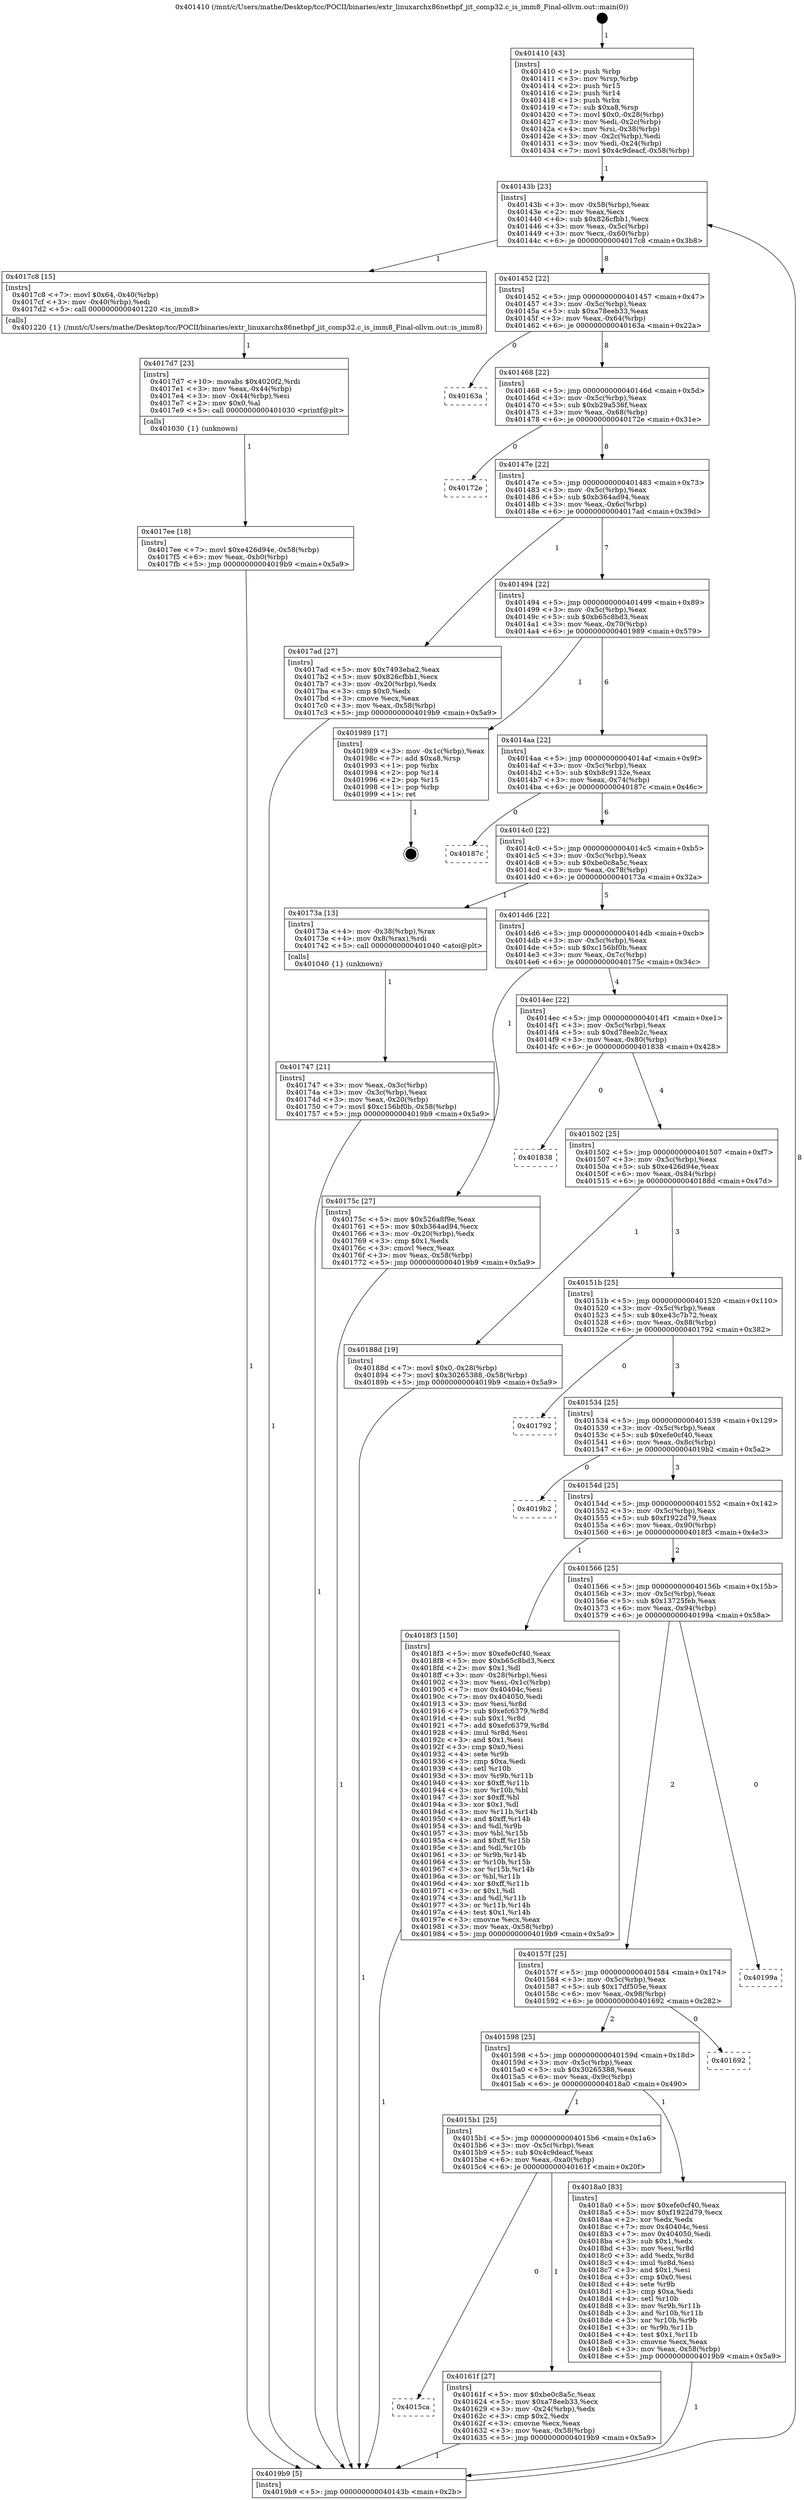 digraph "0x401410" {
  label = "0x401410 (/mnt/c/Users/mathe/Desktop/tcc/POCII/binaries/extr_linuxarchx86netbpf_jit_comp32.c_is_imm8_Final-ollvm.out::main(0))"
  labelloc = "t"
  node[shape=record]

  Entry [label="",width=0.3,height=0.3,shape=circle,fillcolor=black,style=filled]
  "0x40143b" [label="{
     0x40143b [23]\l
     | [instrs]\l
     &nbsp;&nbsp;0x40143b \<+3\>: mov -0x58(%rbp),%eax\l
     &nbsp;&nbsp;0x40143e \<+2\>: mov %eax,%ecx\l
     &nbsp;&nbsp;0x401440 \<+6\>: sub $0x826cfbb1,%ecx\l
     &nbsp;&nbsp;0x401446 \<+3\>: mov %eax,-0x5c(%rbp)\l
     &nbsp;&nbsp;0x401449 \<+3\>: mov %ecx,-0x60(%rbp)\l
     &nbsp;&nbsp;0x40144c \<+6\>: je 00000000004017c8 \<main+0x3b8\>\l
  }"]
  "0x4017c8" [label="{
     0x4017c8 [15]\l
     | [instrs]\l
     &nbsp;&nbsp;0x4017c8 \<+7\>: movl $0x64,-0x40(%rbp)\l
     &nbsp;&nbsp;0x4017cf \<+3\>: mov -0x40(%rbp),%edi\l
     &nbsp;&nbsp;0x4017d2 \<+5\>: call 0000000000401220 \<is_imm8\>\l
     | [calls]\l
     &nbsp;&nbsp;0x401220 \{1\} (/mnt/c/Users/mathe/Desktop/tcc/POCII/binaries/extr_linuxarchx86netbpf_jit_comp32.c_is_imm8_Final-ollvm.out::is_imm8)\l
  }"]
  "0x401452" [label="{
     0x401452 [22]\l
     | [instrs]\l
     &nbsp;&nbsp;0x401452 \<+5\>: jmp 0000000000401457 \<main+0x47\>\l
     &nbsp;&nbsp;0x401457 \<+3\>: mov -0x5c(%rbp),%eax\l
     &nbsp;&nbsp;0x40145a \<+5\>: sub $0xa78eeb33,%eax\l
     &nbsp;&nbsp;0x40145f \<+3\>: mov %eax,-0x64(%rbp)\l
     &nbsp;&nbsp;0x401462 \<+6\>: je 000000000040163a \<main+0x22a\>\l
  }"]
  Exit [label="",width=0.3,height=0.3,shape=circle,fillcolor=black,style=filled,peripheries=2]
  "0x40163a" [label="{
     0x40163a\l
  }", style=dashed]
  "0x401468" [label="{
     0x401468 [22]\l
     | [instrs]\l
     &nbsp;&nbsp;0x401468 \<+5\>: jmp 000000000040146d \<main+0x5d\>\l
     &nbsp;&nbsp;0x40146d \<+3\>: mov -0x5c(%rbp),%eax\l
     &nbsp;&nbsp;0x401470 \<+5\>: sub $0xb29a536f,%eax\l
     &nbsp;&nbsp;0x401475 \<+3\>: mov %eax,-0x68(%rbp)\l
     &nbsp;&nbsp;0x401478 \<+6\>: je 000000000040172e \<main+0x31e\>\l
  }"]
  "0x4017ee" [label="{
     0x4017ee [18]\l
     | [instrs]\l
     &nbsp;&nbsp;0x4017ee \<+7\>: movl $0xe426d94e,-0x58(%rbp)\l
     &nbsp;&nbsp;0x4017f5 \<+6\>: mov %eax,-0xb0(%rbp)\l
     &nbsp;&nbsp;0x4017fb \<+5\>: jmp 00000000004019b9 \<main+0x5a9\>\l
  }"]
  "0x40172e" [label="{
     0x40172e\l
  }", style=dashed]
  "0x40147e" [label="{
     0x40147e [22]\l
     | [instrs]\l
     &nbsp;&nbsp;0x40147e \<+5\>: jmp 0000000000401483 \<main+0x73\>\l
     &nbsp;&nbsp;0x401483 \<+3\>: mov -0x5c(%rbp),%eax\l
     &nbsp;&nbsp;0x401486 \<+5\>: sub $0xb364ad94,%eax\l
     &nbsp;&nbsp;0x40148b \<+3\>: mov %eax,-0x6c(%rbp)\l
     &nbsp;&nbsp;0x40148e \<+6\>: je 00000000004017ad \<main+0x39d\>\l
  }"]
  "0x4017d7" [label="{
     0x4017d7 [23]\l
     | [instrs]\l
     &nbsp;&nbsp;0x4017d7 \<+10\>: movabs $0x4020f2,%rdi\l
     &nbsp;&nbsp;0x4017e1 \<+3\>: mov %eax,-0x44(%rbp)\l
     &nbsp;&nbsp;0x4017e4 \<+3\>: mov -0x44(%rbp),%esi\l
     &nbsp;&nbsp;0x4017e7 \<+2\>: mov $0x0,%al\l
     &nbsp;&nbsp;0x4017e9 \<+5\>: call 0000000000401030 \<printf@plt\>\l
     | [calls]\l
     &nbsp;&nbsp;0x401030 \{1\} (unknown)\l
  }"]
  "0x4017ad" [label="{
     0x4017ad [27]\l
     | [instrs]\l
     &nbsp;&nbsp;0x4017ad \<+5\>: mov $0x7493eba2,%eax\l
     &nbsp;&nbsp;0x4017b2 \<+5\>: mov $0x826cfbb1,%ecx\l
     &nbsp;&nbsp;0x4017b7 \<+3\>: mov -0x20(%rbp),%edx\l
     &nbsp;&nbsp;0x4017ba \<+3\>: cmp $0x0,%edx\l
     &nbsp;&nbsp;0x4017bd \<+3\>: cmove %ecx,%eax\l
     &nbsp;&nbsp;0x4017c0 \<+3\>: mov %eax,-0x58(%rbp)\l
     &nbsp;&nbsp;0x4017c3 \<+5\>: jmp 00000000004019b9 \<main+0x5a9\>\l
  }"]
  "0x401494" [label="{
     0x401494 [22]\l
     | [instrs]\l
     &nbsp;&nbsp;0x401494 \<+5\>: jmp 0000000000401499 \<main+0x89\>\l
     &nbsp;&nbsp;0x401499 \<+3\>: mov -0x5c(%rbp),%eax\l
     &nbsp;&nbsp;0x40149c \<+5\>: sub $0xb65c8bd3,%eax\l
     &nbsp;&nbsp;0x4014a1 \<+3\>: mov %eax,-0x70(%rbp)\l
     &nbsp;&nbsp;0x4014a4 \<+6\>: je 0000000000401989 \<main+0x579\>\l
  }"]
  "0x401747" [label="{
     0x401747 [21]\l
     | [instrs]\l
     &nbsp;&nbsp;0x401747 \<+3\>: mov %eax,-0x3c(%rbp)\l
     &nbsp;&nbsp;0x40174a \<+3\>: mov -0x3c(%rbp),%eax\l
     &nbsp;&nbsp;0x40174d \<+3\>: mov %eax,-0x20(%rbp)\l
     &nbsp;&nbsp;0x401750 \<+7\>: movl $0xc156bf0b,-0x58(%rbp)\l
     &nbsp;&nbsp;0x401757 \<+5\>: jmp 00000000004019b9 \<main+0x5a9\>\l
  }"]
  "0x401989" [label="{
     0x401989 [17]\l
     | [instrs]\l
     &nbsp;&nbsp;0x401989 \<+3\>: mov -0x1c(%rbp),%eax\l
     &nbsp;&nbsp;0x40198c \<+7\>: add $0xa8,%rsp\l
     &nbsp;&nbsp;0x401993 \<+1\>: pop %rbx\l
     &nbsp;&nbsp;0x401994 \<+2\>: pop %r14\l
     &nbsp;&nbsp;0x401996 \<+2\>: pop %r15\l
     &nbsp;&nbsp;0x401998 \<+1\>: pop %rbp\l
     &nbsp;&nbsp;0x401999 \<+1\>: ret\l
  }"]
  "0x4014aa" [label="{
     0x4014aa [22]\l
     | [instrs]\l
     &nbsp;&nbsp;0x4014aa \<+5\>: jmp 00000000004014af \<main+0x9f\>\l
     &nbsp;&nbsp;0x4014af \<+3\>: mov -0x5c(%rbp),%eax\l
     &nbsp;&nbsp;0x4014b2 \<+5\>: sub $0xb8c9132e,%eax\l
     &nbsp;&nbsp;0x4014b7 \<+3\>: mov %eax,-0x74(%rbp)\l
     &nbsp;&nbsp;0x4014ba \<+6\>: je 000000000040187c \<main+0x46c\>\l
  }"]
  "0x401410" [label="{
     0x401410 [43]\l
     | [instrs]\l
     &nbsp;&nbsp;0x401410 \<+1\>: push %rbp\l
     &nbsp;&nbsp;0x401411 \<+3\>: mov %rsp,%rbp\l
     &nbsp;&nbsp;0x401414 \<+2\>: push %r15\l
     &nbsp;&nbsp;0x401416 \<+2\>: push %r14\l
     &nbsp;&nbsp;0x401418 \<+1\>: push %rbx\l
     &nbsp;&nbsp;0x401419 \<+7\>: sub $0xa8,%rsp\l
     &nbsp;&nbsp;0x401420 \<+7\>: movl $0x0,-0x28(%rbp)\l
     &nbsp;&nbsp;0x401427 \<+3\>: mov %edi,-0x2c(%rbp)\l
     &nbsp;&nbsp;0x40142a \<+4\>: mov %rsi,-0x38(%rbp)\l
     &nbsp;&nbsp;0x40142e \<+3\>: mov -0x2c(%rbp),%edi\l
     &nbsp;&nbsp;0x401431 \<+3\>: mov %edi,-0x24(%rbp)\l
     &nbsp;&nbsp;0x401434 \<+7\>: movl $0x4c9deacf,-0x58(%rbp)\l
  }"]
  "0x40187c" [label="{
     0x40187c\l
  }", style=dashed]
  "0x4014c0" [label="{
     0x4014c0 [22]\l
     | [instrs]\l
     &nbsp;&nbsp;0x4014c0 \<+5\>: jmp 00000000004014c5 \<main+0xb5\>\l
     &nbsp;&nbsp;0x4014c5 \<+3\>: mov -0x5c(%rbp),%eax\l
     &nbsp;&nbsp;0x4014c8 \<+5\>: sub $0xbe0c8a5c,%eax\l
     &nbsp;&nbsp;0x4014cd \<+3\>: mov %eax,-0x78(%rbp)\l
     &nbsp;&nbsp;0x4014d0 \<+6\>: je 000000000040173a \<main+0x32a\>\l
  }"]
  "0x4019b9" [label="{
     0x4019b9 [5]\l
     | [instrs]\l
     &nbsp;&nbsp;0x4019b9 \<+5\>: jmp 000000000040143b \<main+0x2b\>\l
  }"]
  "0x40173a" [label="{
     0x40173a [13]\l
     | [instrs]\l
     &nbsp;&nbsp;0x40173a \<+4\>: mov -0x38(%rbp),%rax\l
     &nbsp;&nbsp;0x40173e \<+4\>: mov 0x8(%rax),%rdi\l
     &nbsp;&nbsp;0x401742 \<+5\>: call 0000000000401040 \<atoi@plt\>\l
     | [calls]\l
     &nbsp;&nbsp;0x401040 \{1\} (unknown)\l
  }"]
  "0x4014d6" [label="{
     0x4014d6 [22]\l
     | [instrs]\l
     &nbsp;&nbsp;0x4014d6 \<+5\>: jmp 00000000004014db \<main+0xcb\>\l
     &nbsp;&nbsp;0x4014db \<+3\>: mov -0x5c(%rbp),%eax\l
     &nbsp;&nbsp;0x4014de \<+5\>: sub $0xc156bf0b,%eax\l
     &nbsp;&nbsp;0x4014e3 \<+3\>: mov %eax,-0x7c(%rbp)\l
     &nbsp;&nbsp;0x4014e6 \<+6\>: je 000000000040175c \<main+0x34c\>\l
  }"]
  "0x4015ca" [label="{
     0x4015ca\l
  }", style=dashed]
  "0x40175c" [label="{
     0x40175c [27]\l
     | [instrs]\l
     &nbsp;&nbsp;0x40175c \<+5\>: mov $0x526a8f9e,%eax\l
     &nbsp;&nbsp;0x401761 \<+5\>: mov $0xb364ad94,%ecx\l
     &nbsp;&nbsp;0x401766 \<+3\>: mov -0x20(%rbp),%edx\l
     &nbsp;&nbsp;0x401769 \<+3\>: cmp $0x1,%edx\l
     &nbsp;&nbsp;0x40176c \<+3\>: cmovl %ecx,%eax\l
     &nbsp;&nbsp;0x40176f \<+3\>: mov %eax,-0x58(%rbp)\l
     &nbsp;&nbsp;0x401772 \<+5\>: jmp 00000000004019b9 \<main+0x5a9\>\l
  }"]
  "0x4014ec" [label="{
     0x4014ec [22]\l
     | [instrs]\l
     &nbsp;&nbsp;0x4014ec \<+5\>: jmp 00000000004014f1 \<main+0xe1\>\l
     &nbsp;&nbsp;0x4014f1 \<+3\>: mov -0x5c(%rbp),%eax\l
     &nbsp;&nbsp;0x4014f4 \<+5\>: sub $0xd78eeb2c,%eax\l
     &nbsp;&nbsp;0x4014f9 \<+3\>: mov %eax,-0x80(%rbp)\l
     &nbsp;&nbsp;0x4014fc \<+6\>: je 0000000000401838 \<main+0x428\>\l
  }"]
  "0x40161f" [label="{
     0x40161f [27]\l
     | [instrs]\l
     &nbsp;&nbsp;0x40161f \<+5\>: mov $0xbe0c8a5c,%eax\l
     &nbsp;&nbsp;0x401624 \<+5\>: mov $0xa78eeb33,%ecx\l
     &nbsp;&nbsp;0x401629 \<+3\>: mov -0x24(%rbp),%edx\l
     &nbsp;&nbsp;0x40162c \<+3\>: cmp $0x2,%edx\l
     &nbsp;&nbsp;0x40162f \<+3\>: cmovne %ecx,%eax\l
     &nbsp;&nbsp;0x401632 \<+3\>: mov %eax,-0x58(%rbp)\l
     &nbsp;&nbsp;0x401635 \<+5\>: jmp 00000000004019b9 \<main+0x5a9\>\l
  }"]
  "0x401838" [label="{
     0x401838\l
  }", style=dashed]
  "0x401502" [label="{
     0x401502 [25]\l
     | [instrs]\l
     &nbsp;&nbsp;0x401502 \<+5\>: jmp 0000000000401507 \<main+0xf7\>\l
     &nbsp;&nbsp;0x401507 \<+3\>: mov -0x5c(%rbp),%eax\l
     &nbsp;&nbsp;0x40150a \<+5\>: sub $0xe426d94e,%eax\l
     &nbsp;&nbsp;0x40150f \<+6\>: mov %eax,-0x84(%rbp)\l
     &nbsp;&nbsp;0x401515 \<+6\>: je 000000000040188d \<main+0x47d\>\l
  }"]
  "0x4015b1" [label="{
     0x4015b1 [25]\l
     | [instrs]\l
     &nbsp;&nbsp;0x4015b1 \<+5\>: jmp 00000000004015b6 \<main+0x1a6\>\l
     &nbsp;&nbsp;0x4015b6 \<+3\>: mov -0x5c(%rbp),%eax\l
     &nbsp;&nbsp;0x4015b9 \<+5\>: sub $0x4c9deacf,%eax\l
     &nbsp;&nbsp;0x4015be \<+6\>: mov %eax,-0xa0(%rbp)\l
     &nbsp;&nbsp;0x4015c4 \<+6\>: je 000000000040161f \<main+0x20f\>\l
  }"]
  "0x40188d" [label="{
     0x40188d [19]\l
     | [instrs]\l
     &nbsp;&nbsp;0x40188d \<+7\>: movl $0x0,-0x28(%rbp)\l
     &nbsp;&nbsp;0x401894 \<+7\>: movl $0x30265388,-0x58(%rbp)\l
     &nbsp;&nbsp;0x40189b \<+5\>: jmp 00000000004019b9 \<main+0x5a9\>\l
  }"]
  "0x40151b" [label="{
     0x40151b [25]\l
     | [instrs]\l
     &nbsp;&nbsp;0x40151b \<+5\>: jmp 0000000000401520 \<main+0x110\>\l
     &nbsp;&nbsp;0x401520 \<+3\>: mov -0x5c(%rbp),%eax\l
     &nbsp;&nbsp;0x401523 \<+5\>: sub $0xe43c7b72,%eax\l
     &nbsp;&nbsp;0x401528 \<+6\>: mov %eax,-0x88(%rbp)\l
     &nbsp;&nbsp;0x40152e \<+6\>: je 0000000000401792 \<main+0x382\>\l
  }"]
  "0x4018a0" [label="{
     0x4018a0 [83]\l
     | [instrs]\l
     &nbsp;&nbsp;0x4018a0 \<+5\>: mov $0xefe0cf40,%eax\l
     &nbsp;&nbsp;0x4018a5 \<+5\>: mov $0xf1922d79,%ecx\l
     &nbsp;&nbsp;0x4018aa \<+2\>: xor %edx,%edx\l
     &nbsp;&nbsp;0x4018ac \<+7\>: mov 0x40404c,%esi\l
     &nbsp;&nbsp;0x4018b3 \<+7\>: mov 0x404050,%edi\l
     &nbsp;&nbsp;0x4018ba \<+3\>: sub $0x1,%edx\l
     &nbsp;&nbsp;0x4018bd \<+3\>: mov %esi,%r8d\l
     &nbsp;&nbsp;0x4018c0 \<+3\>: add %edx,%r8d\l
     &nbsp;&nbsp;0x4018c3 \<+4\>: imul %r8d,%esi\l
     &nbsp;&nbsp;0x4018c7 \<+3\>: and $0x1,%esi\l
     &nbsp;&nbsp;0x4018ca \<+3\>: cmp $0x0,%esi\l
     &nbsp;&nbsp;0x4018cd \<+4\>: sete %r9b\l
     &nbsp;&nbsp;0x4018d1 \<+3\>: cmp $0xa,%edi\l
     &nbsp;&nbsp;0x4018d4 \<+4\>: setl %r10b\l
     &nbsp;&nbsp;0x4018d8 \<+3\>: mov %r9b,%r11b\l
     &nbsp;&nbsp;0x4018db \<+3\>: and %r10b,%r11b\l
     &nbsp;&nbsp;0x4018de \<+3\>: xor %r10b,%r9b\l
     &nbsp;&nbsp;0x4018e1 \<+3\>: or %r9b,%r11b\l
     &nbsp;&nbsp;0x4018e4 \<+4\>: test $0x1,%r11b\l
     &nbsp;&nbsp;0x4018e8 \<+3\>: cmovne %ecx,%eax\l
     &nbsp;&nbsp;0x4018eb \<+3\>: mov %eax,-0x58(%rbp)\l
     &nbsp;&nbsp;0x4018ee \<+5\>: jmp 00000000004019b9 \<main+0x5a9\>\l
  }"]
  "0x401792" [label="{
     0x401792\l
  }", style=dashed]
  "0x401534" [label="{
     0x401534 [25]\l
     | [instrs]\l
     &nbsp;&nbsp;0x401534 \<+5\>: jmp 0000000000401539 \<main+0x129\>\l
     &nbsp;&nbsp;0x401539 \<+3\>: mov -0x5c(%rbp),%eax\l
     &nbsp;&nbsp;0x40153c \<+5\>: sub $0xefe0cf40,%eax\l
     &nbsp;&nbsp;0x401541 \<+6\>: mov %eax,-0x8c(%rbp)\l
     &nbsp;&nbsp;0x401547 \<+6\>: je 00000000004019b2 \<main+0x5a2\>\l
  }"]
  "0x401598" [label="{
     0x401598 [25]\l
     | [instrs]\l
     &nbsp;&nbsp;0x401598 \<+5\>: jmp 000000000040159d \<main+0x18d\>\l
     &nbsp;&nbsp;0x40159d \<+3\>: mov -0x5c(%rbp),%eax\l
     &nbsp;&nbsp;0x4015a0 \<+5\>: sub $0x30265388,%eax\l
     &nbsp;&nbsp;0x4015a5 \<+6\>: mov %eax,-0x9c(%rbp)\l
     &nbsp;&nbsp;0x4015ab \<+6\>: je 00000000004018a0 \<main+0x490\>\l
  }"]
  "0x4019b2" [label="{
     0x4019b2\l
  }", style=dashed]
  "0x40154d" [label="{
     0x40154d [25]\l
     | [instrs]\l
     &nbsp;&nbsp;0x40154d \<+5\>: jmp 0000000000401552 \<main+0x142\>\l
     &nbsp;&nbsp;0x401552 \<+3\>: mov -0x5c(%rbp),%eax\l
     &nbsp;&nbsp;0x401555 \<+5\>: sub $0xf1922d79,%eax\l
     &nbsp;&nbsp;0x40155a \<+6\>: mov %eax,-0x90(%rbp)\l
     &nbsp;&nbsp;0x401560 \<+6\>: je 00000000004018f3 \<main+0x4e3\>\l
  }"]
  "0x401692" [label="{
     0x401692\l
  }", style=dashed]
  "0x4018f3" [label="{
     0x4018f3 [150]\l
     | [instrs]\l
     &nbsp;&nbsp;0x4018f3 \<+5\>: mov $0xefe0cf40,%eax\l
     &nbsp;&nbsp;0x4018f8 \<+5\>: mov $0xb65c8bd3,%ecx\l
     &nbsp;&nbsp;0x4018fd \<+2\>: mov $0x1,%dl\l
     &nbsp;&nbsp;0x4018ff \<+3\>: mov -0x28(%rbp),%esi\l
     &nbsp;&nbsp;0x401902 \<+3\>: mov %esi,-0x1c(%rbp)\l
     &nbsp;&nbsp;0x401905 \<+7\>: mov 0x40404c,%esi\l
     &nbsp;&nbsp;0x40190c \<+7\>: mov 0x404050,%edi\l
     &nbsp;&nbsp;0x401913 \<+3\>: mov %esi,%r8d\l
     &nbsp;&nbsp;0x401916 \<+7\>: sub $0xefc6379,%r8d\l
     &nbsp;&nbsp;0x40191d \<+4\>: sub $0x1,%r8d\l
     &nbsp;&nbsp;0x401921 \<+7\>: add $0xefc6379,%r8d\l
     &nbsp;&nbsp;0x401928 \<+4\>: imul %r8d,%esi\l
     &nbsp;&nbsp;0x40192c \<+3\>: and $0x1,%esi\l
     &nbsp;&nbsp;0x40192f \<+3\>: cmp $0x0,%esi\l
     &nbsp;&nbsp;0x401932 \<+4\>: sete %r9b\l
     &nbsp;&nbsp;0x401936 \<+3\>: cmp $0xa,%edi\l
     &nbsp;&nbsp;0x401939 \<+4\>: setl %r10b\l
     &nbsp;&nbsp;0x40193d \<+3\>: mov %r9b,%r11b\l
     &nbsp;&nbsp;0x401940 \<+4\>: xor $0xff,%r11b\l
     &nbsp;&nbsp;0x401944 \<+3\>: mov %r10b,%bl\l
     &nbsp;&nbsp;0x401947 \<+3\>: xor $0xff,%bl\l
     &nbsp;&nbsp;0x40194a \<+3\>: xor $0x1,%dl\l
     &nbsp;&nbsp;0x40194d \<+3\>: mov %r11b,%r14b\l
     &nbsp;&nbsp;0x401950 \<+4\>: and $0xff,%r14b\l
     &nbsp;&nbsp;0x401954 \<+3\>: and %dl,%r9b\l
     &nbsp;&nbsp;0x401957 \<+3\>: mov %bl,%r15b\l
     &nbsp;&nbsp;0x40195a \<+4\>: and $0xff,%r15b\l
     &nbsp;&nbsp;0x40195e \<+3\>: and %dl,%r10b\l
     &nbsp;&nbsp;0x401961 \<+3\>: or %r9b,%r14b\l
     &nbsp;&nbsp;0x401964 \<+3\>: or %r10b,%r15b\l
     &nbsp;&nbsp;0x401967 \<+3\>: xor %r15b,%r14b\l
     &nbsp;&nbsp;0x40196a \<+3\>: or %bl,%r11b\l
     &nbsp;&nbsp;0x40196d \<+4\>: xor $0xff,%r11b\l
     &nbsp;&nbsp;0x401971 \<+3\>: or $0x1,%dl\l
     &nbsp;&nbsp;0x401974 \<+3\>: and %dl,%r11b\l
     &nbsp;&nbsp;0x401977 \<+3\>: or %r11b,%r14b\l
     &nbsp;&nbsp;0x40197a \<+4\>: test $0x1,%r14b\l
     &nbsp;&nbsp;0x40197e \<+3\>: cmovne %ecx,%eax\l
     &nbsp;&nbsp;0x401981 \<+3\>: mov %eax,-0x58(%rbp)\l
     &nbsp;&nbsp;0x401984 \<+5\>: jmp 00000000004019b9 \<main+0x5a9\>\l
  }"]
  "0x401566" [label="{
     0x401566 [25]\l
     | [instrs]\l
     &nbsp;&nbsp;0x401566 \<+5\>: jmp 000000000040156b \<main+0x15b\>\l
     &nbsp;&nbsp;0x40156b \<+3\>: mov -0x5c(%rbp),%eax\l
     &nbsp;&nbsp;0x40156e \<+5\>: sub $0x13725feb,%eax\l
     &nbsp;&nbsp;0x401573 \<+6\>: mov %eax,-0x94(%rbp)\l
     &nbsp;&nbsp;0x401579 \<+6\>: je 000000000040199a \<main+0x58a\>\l
  }"]
  "0x40157f" [label="{
     0x40157f [25]\l
     | [instrs]\l
     &nbsp;&nbsp;0x40157f \<+5\>: jmp 0000000000401584 \<main+0x174\>\l
     &nbsp;&nbsp;0x401584 \<+3\>: mov -0x5c(%rbp),%eax\l
     &nbsp;&nbsp;0x401587 \<+5\>: sub $0x17df505e,%eax\l
     &nbsp;&nbsp;0x40158c \<+6\>: mov %eax,-0x98(%rbp)\l
     &nbsp;&nbsp;0x401592 \<+6\>: je 0000000000401692 \<main+0x282\>\l
  }"]
  "0x40199a" [label="{
     0x40199a\l
  }", style=dashed]
  Entry -> "0x401410" [label=" 1"]
  "0x40143b" -> "0x4017c8" [label=" 1"]
  "0x40143b" -> "0x401452" [label=" 8"]
  "0x401989" -> Exit [label=" 1"]
  "0x401452" -> "0x40163a" [label=" 0"]
  "0x401452" -> "0x401468" [label=" 8"]
  "0x4018f3" -> "0x4019b9" [label=" 1"]
  "0x401468" -> "0x40172e" [label=" 0"]
  "0x401468" -> "0x40147e" [label=" 8"]
  "0x4018a0" -> "0x4019b9" [label=" 1"]
  "0x40147e" -> "0x4017ad" [label=" 1"]
  "0x40147e" -> "0x401494" [label=" 7"]
  "0x40188d" -> "0x4019b9" [label=" 1"]
  "0x401494" -> "0x401989" [label=" 1"]
  "0x401494" -> "0x4014aa" [label=" 6"]
  "0x4017ee" -> "0x4019b9" [label=" 1"]
  "0x4014aa" -> "0x40187c" [label=" 0"]
  "0x4014aa" -> "0x4014c0" [label=" 6"]
  "0x4017d7" -> "0x4017ee" [label=" 1"]
  "0x4014c0" -> "0x40173a" [label=" 1"]
  "0x4014c0" -> "0x4014d6" [label=" 5"]
  "0x4017c8" -> "0x4017d7" [label=" 1"]
  "0x4014d6" -> "0x40175c" [label=" 1"]
  "0x4014d6" -> "0x4014ec" [label=" 4"]
  "0x4017ad" -> "0x4019b9" [label=" 1"]
  "0x4014ec" -> "0x401838" [label=" 0"]
  "0x4014ec" -> "0x401502" [label=" 4"]
  "0x40175c" -> "0x4019b9" [label=" 1"]
  "0x401502" -> "0x40188d" [label=" 1"]
  "0x401502" -> "0x40151b" [label=" 3"]
  "0x40173a" -> "0x401747" [label=" 1"]
  "0x40151b" -> "0x401792" [label=" 0"]
  "0x40151b" -> "0x401534" [label=" 3"]
  "0x4019b9" -> "0x40143b" [label=" 8"]
  "0x401534" -> "0x4019b2" [label=" 0"]
  "0x401534" -> "0x40154d" [label=" 3"]
  "0x40161f" -> "0x4019b9" [label=" 1"]
  "0x40154d" -> "0x4018f3" [label=" 1"]
  "0x40154d" -> "0x401566" [label=" 2"]
  "0x4015b1" -> "0x4015ca" [label=" 0"]
  "0x401566" -> "0x40199a" [label=" 0"]
  "0x401566" -> "0x40157f" [label=" 2"]
  "0x4015b1" -> "0x40161f" [label=" 1"]
  "0x40157f" -> "0x401692" [label=" 0"]
  "0x40157f" -> "0x401598" [label=" 2"]
  "0x401410" -> "0x40143b" [label=" 1"]
  "0x401598" -> "0x4018a0" [label=" 1"]
  "0x401598" -> "0x4015b1" [label=" 1"]
  "0x401747" -> "0x4019b9" [label=" 1"]
}

